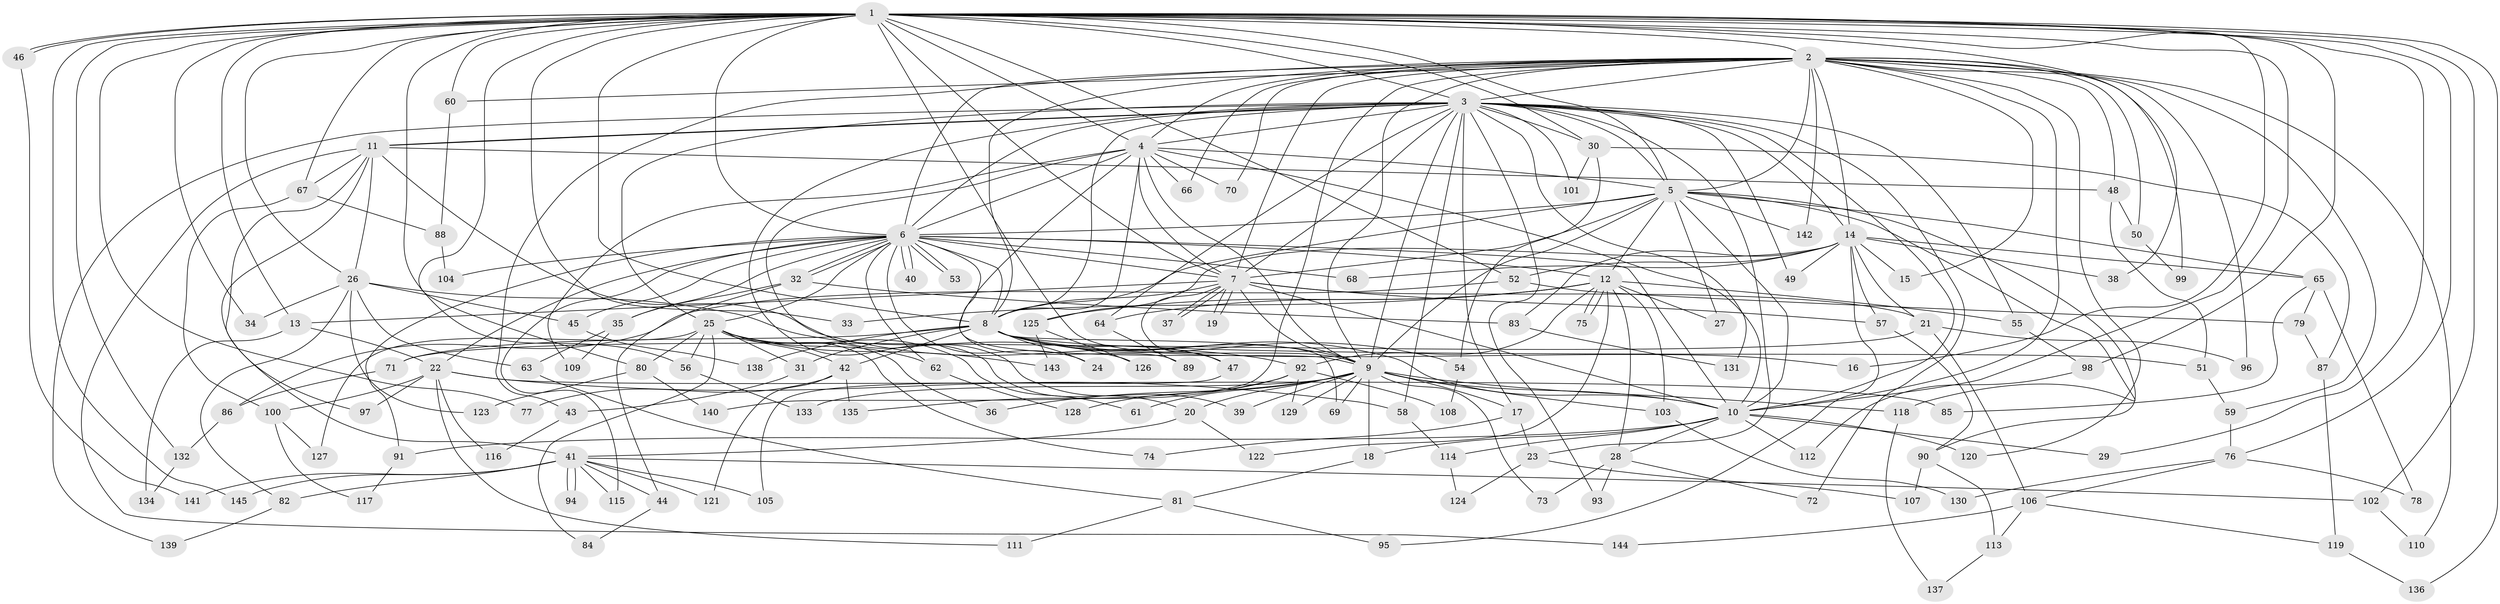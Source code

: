 // coarse degree distribution, {24: 0.011363636363636364, 17: 0.011363636363636364, 29: 0.011363636363636364, 21: 0.011363636363636364, 13: 0.022727272727272728, 20: 0.011363636363636364, 12: 0.022727272727272728, 15: 0.011363636363636364, 14: 0.022727272727272728, 11: 0.011363636363636364, 4: 0.09090909090909091, 6: 0.022727272727272728, 1: 0.07954545454545454, 9: 0.022727272727272728, 5: 0.06818181818181818, 2: 0.375, 3: 0.17045454545454544, 7: 0.011363636363636364, 8: 0.011363636363636364}
// Generated by graph-tools (version 1.1) at 2025/49/03/04/25 22:49:35]
// undirected, 145 vertices, 315 edges
graph export_dot {
  node [color=gray90,style=filled];
  1;
  2;
  3;
  4;
  5;
  6;
  7;
  8;
  9;
  10;
  11;
  12;
  13;
  14;
  15;
  16;
  17;
  18;
  19;
  20;
  21;
  22;
  23;
  24;
  25;
  26;
  27;
  28;
  29;
  30;
  31;
  32;
  33;
  34;
  35;
  36;
  37;
  38;
  39;
  40;
  41;
  42;
  43;
  44;
  45;
  46;
  47;
  48;
  49;
  50;
  51;
  52;
  53;
  54;
  55;
  56;
  57;
  58;
  59;
  60;
  61;
  62;
  63;
  64;
  65;
  66;
  67;
  68;
  69;
  70;
  71;
  72;
  73;
  74;
  75;
  76;
  77;
  78;
  79;
  80;
  81;
  82;
  83;
  84;
  85;
  86;
  87;
  88;
  89;
  90;
  91;
  92;
  93;
  94;
  95;
  96;
  97;
  98;
  99;
  100;
  101;
  102;
  103;
  104;
  105;
  106;
  107;
  108;
  109;
  110;
  111;
  112;
  113;
  114;
  115;
  116;
  117;
  118;
  119;
  120;
  121;
  122;
  123;
  124;
  125;
  126;
  127;
  128;
  129;
  130;
  131;
  132;
  133;
  134;
  135;
  136;
  137;
  138;
  139;
  140;
  141;
  142;
  143;
  144;
  145;
  1 -- 2;
  1 -- 3;
  1 -- 4;
  1 -- 5;
  1 -- 6;
  1 -- 7;
  1 -- 8;
  1 -- 9;
  1 -- 10;
  1 -- 13;
  1 -- 16;
  1 -- 26;
  1 -- 29;
  1 -- 30;
  1 -- 33;
  1 -- 34;
  1 -- 38;
  1 -- 46;
  1 -- 46;
  1 -- 52;
  1 -- 56;
  1 -- 60;
  1 -- 67;
  1 -- 76;
  1 -- 77;
  1 -- 80;
  1 -- 98;
  1 -- 102;
  1 -- 132;
  1 -- 136;
  1 -- 145;
  2 -- 3;
  2 -- 4;
  2 -- 5;
  2 -- 6;
  2 -- 7;
  2 -- 8;
  2 -- 9;
  2 -- 10;
  2 -- 14;
  2 -- 15;
  2 -- 43;
  2 -- 48;
  2 -- 50;
  2 -- 59;
  2 -- 60;
  2 -- 66;
  2 -- 70;
  2 -- 96;
  2 -- 99;
  2 -- 110;
  2 -- 120;
  2 -- 140;
  2 -- 142;
  3 -- 4;
  3 -- 5;
  3 -- 6;
  3 -- 7;
  3 -- 8;
  3 -- 9;
  3 -- 10;
  3 -- 11;
  3 -- 11;
  3 -- 14;
  3 -- 17;
  3 -- 20;
  3 -- 23;
  3 -- 25;
  3 -- 30;
  3 -- 49;
  3 -- 55;
  3 -- 58;
  3 -- 64;
  3 -- 72;
  3 -- 93;
  3 -- 101;
  3 -- 131;
  3 -- 139;
  4 -- 5;
  4 -- 6;
  4 -- 7;
  4 -- 8;
  4 -- 9;
  4 -- 10;
  4 -- 39;
  4 -- 66;
  4 -- 70;
  4 -- 89;
  4 -- 109;
  5 -- 6;
  5 -- 7;
  5 -- 8;
  5 -- 9;
  5 -- 10;
  5 -- 12;
  5 -- 27;
  5 -- 65;
  5 -- 90;
  5 -- 118;
  5 -- 142;
  6 -- 7;
  6 -- 8;
  6 -- 9;
  6 -- 10;
  6 -- 12;
  6 -- 22;
  6 -- 24;
  6 -- 25;
  6 -- 32;
  6 -- 32;
  6 -- 35;
  6 -- 40;
  6 -- 40;
  6 -- 45;
  6 -- 53;
  6 -- 53;
  6 -- 62;
  6 -- 68;
  6 -- 91;
  6 -- 104;
  6 -- 115;
  7 -- 8;
  7 -- 9;
  7 -- 10;
  7 -- 13;
  7 -- 19;
  7 -- 19;
  7 -- 21;
  7 -- 37;
  7 -- 37;
  7 -- 47;
  7 -- 57;
  8 -- 9;
  8 -- 10;
  8 -- 16;
  8 -- 24;
  8 -- 31;
  8 -- 42;
  8 -- 47;
  8 -- 51;
  8 -- 54;
  8 -- 69;
  8 -- 71;
  8 -- 138;
  9 -- 10;
  9 -- 17;
  9 -- 18;
  9 -- 20;
  9 -- 36;
  9 -- 39;
  9 -- 61;
  9 -- 69;
  9 -- 73;
  9 -- 103;
  9 -- 118;
  9 -- 129;
  9 -- 133;
  10 -- 18;
  10 -- 28;
  10 -- 29;
  10 -- 91;
  10 -- 112;
  10 -- 114;
  10 -- 120;
  11 -- 26;
  11 -- 41;
  11 -- 48;
  11 -- 67;
  11 -- 92;
  11 -- 97;
  11 -- 144;
  12 -- 27;
  12 -- 28;
  12 -- 33;
  12 -- 55;
  12 -- 64;
  12 -- 75;
  12 -- 75;
  12 -- 92;
  12 -- 103;
  12 -- 122;
  12 -- 125;
  13 -- 22;
  13 -- 134;
  14 -- 15;
  14 -- 21;
  14 -- 38;
  14 -- 49;
  14 -- 52;
  14 -- 57;
  14 -- 65;
  14 -- 68;
  14 -- 83;
  14 -- 95;
  14 -- 125;
  17 -- 23;
  17 -- 74;
  18 -- 81;
  20 -- 41;
  20 -- 122;
  21 -- 71;
  21 -- 96;
  21 -- 106;
  22 -- 58;
  22 -- 85;
  22 -- 97;
  22 -- 100;
  22 -- 111;
  22 -- 116;
  23 -- 107;
  23 -- 124;
  25 -- 31;
  25 -- 36;
  25 -- 42;
  25 -- 56;
  25 -- 61;
  25 -- 62;
  25 -- 74;
  25 -- 80;
  25 -- 84;
  25 -- 127;
  25 -- 143;
  26 -- 34;
  26 -- 45;
  26 -- 63;
  26 -- 82;
  26 -- 123;
  26 -- 126;
  28 -- 72;
  28 -- 73;
  28 -- 93;
  30 -- 54;
  30 -- 87;
  30 -- 101;
  31 -- 43;
  32 -- 35;
  32 -- 44;
  32 -- 83;
  35 -- 63;
  35 -- 109;
  41 -- 44;
  41 -- 82;
  41 -- 94;
  41 -- 94;
  41 -- 102;
  41 -- 105;
  41 -- 115;
  41 -- 121;
  41 -- 141;
  41 -- 145;
  42 -- 77;
  42 -- 121;
  42 -- 135;
  43 -- 116;
  44 -- 84;
  45 -- 138;
  46 -- 141;
  47 -- 105;
  48 -- 50;
  48 -- 51;
  50 -- 99;
  51 -- 59;
  52 -- 79;
  52 -- 86;
  54 -- 108;
  55 -- 98;
  56 -- 133;
  57 -- 90;
  58 -- 114;
  59 -- 76;
  60 -- 88;
  62 -- 128;
  63 -- 81;
  64 -- 89;
  65 -- 78;
  65 -- 79;
  65 -- 85;
  67 -- 88;
  67 -- 100;
  71 -- 86;
  76 -- 78;
  76 -- 106;
  76 -- 130;
  79 -- 87;
  80 -- 123;
  80 -- 140;
  81 -- 95;
  81 -- 111;
  82 -- 139;
  83 -- 131;
  86 -- 132;
  87 -- 119;
  88 -- 104;
  90 -- 107;
  90 -- 113;
  91 -- 117;
  92 -- 108;
  92 -- 128;
  92 -- 129;
  92 -- 135;
  98 -- 112;
  100 -- 117;
  100 -- 127;
  102 -- 110;
  103 -- 130;
  106 -- 113;
  106 -- 119;
  106 -- 144;
  113 -- 137;
  114 -- 124;
  118 -- 137;
  119 -- 136;
  125 -- 126;
  125 -- 143;
  132 -- 134;
}
